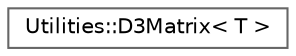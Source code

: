 digraph "Graphical Class Hierarchy"
{
 // LATEX_PDF_SIZE
  bgcolor="transparent";
  edge [fontname=Helvetica,fontsize=10,labelfontname=Helvetica,labelfontsize=10];
  node [fontname=Helvetica,fontsize=10,shape=box,height=0.2,width=0.4];
  rankdir="LR";
  Node0 [id="Node000000",label="Utilities::D3Matrix\< T \>",height=0.2,width=0.4,color="grey40", fillcolor="white", style="filled",URL="$class_utilities_1_1_d3_matrix.html",tooltip="3 dimensional matrix, fixed size"];
}

